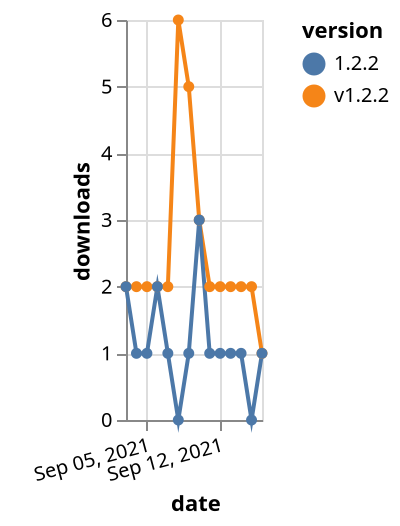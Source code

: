 {"$schema": "https://vega.github.io/schema/vega-lite/v5.json", "description": "A simple bar chart with embedded data.", "data": {"values": [{"date": "2021-09-03", "total": 3018, "delta": 2, "version": "v1.2.2"}, {"date": "2021-09-04", "total": 3020, "delta": 2, "version": "v1.2.2"}, {"date": "2021-09-05", "total": 3022, "delta": 2, "version": "v1.2.2"}, {"date": "2021-09-06", "total": 3024, "delta": 2, "version": "v1.2.2"}, {"date": "2021-09-07", "total": 3026, "delta": 2, "version": "v1.2.2"}, {"date": "2021-09-08", "total": 3032, "delta": 6, "version": "v1.2.2"}, {"date": "2021-09-09", "total": 3037, "delta": 5, "version": "v1.2.2"}, {"date": "2021-09-10", "total": 3040, "delta": 3, "version": "v1.2.2"}, {"date": "2021-09-11", "total": 3042, "delta": 2, "version": "v1.2.2"}, {"date": "2021-09-12", "total": 3044, "delta": 2, "version": "v1.2.2"}, {"date": "2021-09-13", "total": 3046, "delta": 2, "version": "v1.2.2"}, {"date": "2021-09-14", "total": 3048, "delta": 2, "version": "v1.2.2"}, {"date": "2021-09-15", "total": 3050, "delta": 2, "version": "v1.2.2"}, {"date": "2021-09-16", "total": 3051, "delta": 1, "version": "v1.2.2"}, {"date": "2021-09-03", "total": 211, "delta": 2, "version": "1.2.2"}, {"date": "2021-09-04", "total": 212, "delta": 1, "version": "1.2.2"}, {"date": "2021-09-05", "total": 213, "delta": 1, "version": "1.2.2"}, {"date": "2021-09-06", "total": 215, "delta": 2, "version": "1.2.2"}, {"date": "2021-09-07", "total": 216, "delta": 1, "version": "1.2.2"}, {"date": "2021-09-08", "total": 216, "delta": 0, "version": "1.2.2"}, {"date": "2021-09-09", "total": 217, "delta": 1, "version": "1.2.2"}, {"date": "2021-09-10", "total": 220, "delta": 3, "version": "1.2.2"}, {"date": "2021-09-11", "total": 221, "delta": 1, "version": "1.2.2"}, {"date": "2021-09-12", "total": 222, "delta": 1, "version": "1.2.2"}, {"date": "2021-09-13", "total": 223, "delta": 1, "version": "1.2.2"}, {"date": "2021-09-14", "total": 224, "delta": 1, "version": "1.2.2"}, {"date": "2021-09-15", "total": 224, "delta": 0, "version": "1.2.2"}, {"date": "2021-09-16", "total": 225, "delta": 1, "version": "1.2.2"}]}, "width": "container", "mark": {"type": "line", "point": {"filled": true}}, "encoding": {"x": {"field": "date", "type": "temporal", "timeUnit": "yearmonthdate", "title": "date", "axis": {"labelAngle": -15}}, "y": {"field": "delta", "type": "quantitative", "title": "downloads"}, "color": {"field": "version", "type": "nominal"}, "tooltip": {"field": "delta"}}}